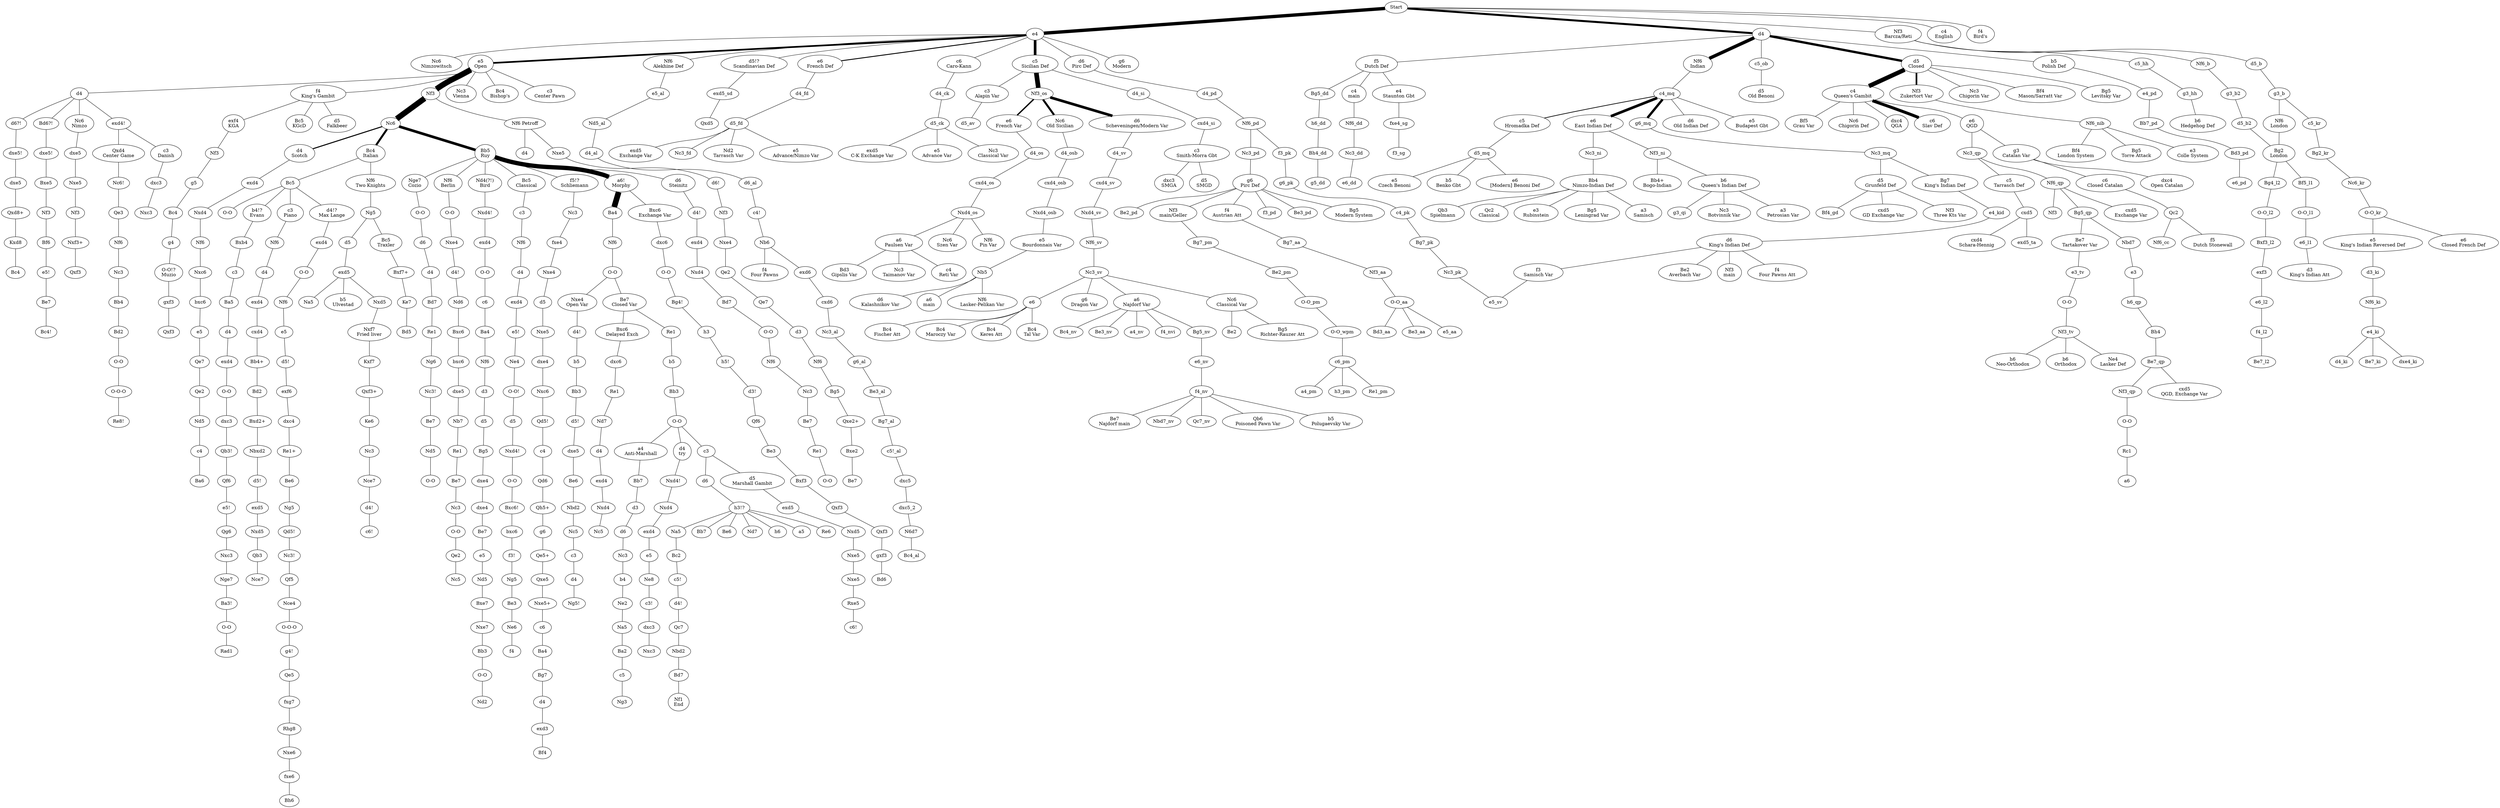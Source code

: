 graph {

Start -- e4 [weight=4 penwidth=10]

e5[label="e5\nOpen"]
e4 -- e5 [penwidth=5]
e5 -- Nf3 [penwidth=17]
e5 -- "Nc3\nVienna"
e5 -- "Bc4\nBishop's"
e5 -- "c3\nCenter Pawn"

d4_pn[label=d4]
e5 -- d4_pn
d4_pn -- "d6?!" -- "dxe5!" -- dxe5 -- "Qxd8+" -- Kxd8 -- Bc4

de5 [label="dxe5!"]
Nf3_36 [label="Nf3"]
d4_pn -- "Bd6?!" -- de5 -- Bxe5 -- Nf3_36 -- Bf6 -- "e5!" -- Be7 -- "Bc4!"

de5_n [label="dxe5"]
n3_n [label="Nf3"]
d4_pn -- "Nc6\nNimzo" -- de5_n -- Nxe5 -- n3_n -- "Nxf3+" -- Qxf3

d4_pn -- "exd4!" -- "c3\nDanish" -- dxc3 -- Nxc3

Nf6_ctr[label=Nf6]
oo_ctr[label="O-O"]
"exd4!" -- "Qxd4\nCenter Game" -- "Nc6!" -- Qe3 -- Nf6_ctr -- Nc3 -- Bb4 -- Bd2 -- oo_ctr -- "O-O-O" -- "Re8!"

nkga [label="Nf3"]
bkga [label="Bc4"]
qkga [label="Qxf3"]
e5 -- "f4\nKing's Gambit" -- "exf4\nKGA" -- nkga -- g5 -- bkga -- g4 -- "O-O!?\nMuzio" -- gxf3 -- qkga

"f4\nKing's Gambit" -- "Bc5\nKGcD"
"f4\nKing's Gambit" -- "d5\nFalkbeer"

Nf3 -- Nc6 [penwidth=17] // main line p. 40

//////// P ////////

d4p[label="d4"]
nep[label="Nxe5"]
n3p[label="Nf3"]
n6p[label="Nf6"]
be7p[label="Be7"]
Nf3 -- "Nf6 Petroff" -- d4p
"Nf6 Petroff" -- nep -- "d6!" -- n3p -- Nxe4 -- Qe2 -- Qe7 -- d3 -- n6p -- Bg5 -- "Qxe2+" -- Bxe2 -- be7p

Nc6 -- "Bb5\nRuy" [penwidth=8]

//////// S ////////

nf6s[label="Nf6"]
e5s[label="e5"]
Qe7s[label="Qe7"]
Qe2s[label="Qe2"]
Nc6 -- "d4\nScotch" [penwidth=3]
"d4\nScotch" -- exd4 -- Nxd4 -- nf6s -- Nxc6 -- bxc6 -- e5s -- Qe7s -- Qe2s -- Nd5 -- c4 -- Ba6

Nc6 -- "Bc4\nItalian" [penwidth=6]
"Bc4\nItalian" -- Bc5

"Bc4\nItalian" -- "Nf6\nTwo Knights" -- Ng5 -- d5 -- exd5
Ng5 -- "Bc5\nTraxler" -- "Bxf7+" -- Ke7 -- Bd5

Na5_tk[label=Na5]
exd5 -- Na5_tk
exd5 -- "b5\nUlvestad"
Nc3fl[label="Nc3"]
d4_fl[label="d4!"]
exd5 -- Nxd5 -- "Nxf7\nFried liver" -- Kxf7 -- "Qxf3+" -- Ke6 -- Nc3fl -- Nce7 -- d4_fl -- "c6!"

foo[label="O-O"]
Bc5 -- foo
Bc5 -- "b4!?\nEvans" // p 46
Bc5 -- "c3\nPiano"
Bc5 -- "d4!?\nMax Lange"

//////// E ////////

ooe[label="O-O"]
ooee[label="O-O"]
d4e[label="d4"]
exd4e[label="exd4"]
dxc3e[label="dxc3"]
e5e[label="e5!"]
Nxc3e[label="Nxc3"]
c3_ev[label=c3]
"b4!?\nEvans" -- Bxb4 -- c3_ev -- Ba5 -- d4e -- exd4e -- ooe -- dxc3e -- "Qb3!" -- Qf6 -- e5e -- Qg6 -- Nxc3e -- Nge7 -- "Ba3!" -- ooee -- Rad1

//////// P ////////

d4pi[label="d4"]
exd4p[label="exd4"]
Bd2p[label="Bd2"]
exd5p[label="exd5"]
Nxd5p[label="Nxd5"]
Nce7p[label="Nce7"]
Nf6p[label="Nf6"]
"c3\nPiano" -- Nf6p -- d4pi -- exd4p -- cxd4 -- "Bb4+" -- Bd2p -- "Bxd2+" -- Nbxd2 -- "d5!" -- exd5p -- Nxd5p -- Qb3 -- Nce7p

//////// M ////////

exd4m[label="exd4"]
oom[label="O-O"]
Nf6m[label="Nf6"]
e5m[label="e5"]
d5m[label="d5!"]
Ng5m[label="Ng5"]
ooom[label="O-O-O"]
"d4!?\nMax Lange" -- exd4m -- oom -- Nf6m -- e5m -- d5m -- exf6 -- dxc4 -- "Re1+" -- Be6 -- Ng5m -- "Qd5!" -- "Nc3!" -- Qf5 -- Nce4 -- ooom -- "g4!" -- Qe5 -- fxg7 -- Rhg8 -- Nxe6 -- fxe6 -- Bh6

"Bb5\nRuy" -- "d6\nSteinitz"
"Bb5\nRuy" -- "Nge7\nCozio"
"Bb5\nRuy" -- "Nf6\nBerlin"
"Bb5\nRuy" -- "Nd4(?!)\nBird"
"Bb5\nRuy" -- "Bc5\nClassical"
"Bb5\nRuy" -- "f5!?\nSchliemann"
"Bb5\nRuy" -- "a6!\nMorphy" [penwidth=13]

//////// S ////////

oos[label="O-O"]
ooss[label="O-O"]
d4s[label="d4!"]
Nf6s[label="Nf6"]
exd4s[label="exd4"]
Nxd4s[label="Nxd4"]
Nc3s[label="Nc3"]
Be7s[label="Be7"]
Re1_st[label=Re1]
Bd7_st[label=Bd7]
"d6\nSteinitz" -- d4s -- exd4s -- Nxd4s -- Bd7_st -- oos -- Nf6s -- Nc3s -- Be7s -- Re1_st -- ooss

//////// C ////////

ooc[label="O-O"]
Re1c[label="Re1"]
d4c[label="d4"]
Bd7c[label=Bd7]
oocc[label="O-O"]
nc3c[label="Nc3!"]
Be7c[label="Be7"]
Nd5c[label="Nd5"]
d6_co[label=d6]
"Nge7\nCozio" -- ooc -- d6_co -- d4c -- Bd7c -- Re1c -- Ng6 -- nc3c -- Be7c -- Nd5c -- oocc

//////// B ////////

oob[label="O-O"]
oobb[label="O-O"]
d4b[label="d4!"]
Nxe4b[label="Nxe4"]
bxc6b[label="bxc6"]
dxe5b[label="dxe5"]
Re1b[label="Re1"]
Be7b[label="Be7"]
Nc3b[label="Nc3"]
Qe2b[label="Qe2"]
"Nf6\nBerlin" -- oob -- Nxe4b -- d4b -- Nd6 -- Bxc6 -- bxc6b -- dxe5b -- Nb7 -- Re1b -- Be7b -- Nc3b -- oobb -- Qe2b -- Nc5

//////// BI ////////

dxe4_r[label=dxe4]
oobi[label="O-O"]
oobbi[label="O-O"]
exd4_bi[label="exd4"]
Nf6_bi[label="Nf6"]
Bg5_bi[label="Bg5"]
Be7_bi[label="Be7"]
e5_bi[label="e5"]
Nd5_bi[label="Nd5"]
d3_bi[label=d3]
d5_bi[label=d5]
Ba4_bi[label=Ba4]
Bb3_bi[label=Bb3]
"Nd4(?!)\nBird" -- "Nxd4!" -- exd4_bi -- oobi -- c6 -- Ba4_bi -- Nf6_bi -- d3_bi -- d5_bi -- Bg5_bi -- dxe4 -- dxe4_r -- Be7_bi -- e5_bi -- Nd5_bi -- Bxe7 -- Nxe7 -- Bb3_bi -- oobbi -- Nd2

c3_cl[label="c3"]
Nf6_cl[label="Nf6"]
d4_cl[label="d4"]
exd4_cl[label="exd4"]
e5_cl[label="e5!"]
d5_cl[label="d5"]
nxd_cl[label="Nxd4!"]
oo_cl[label="O-O"]
bxc6_cl[label="bxc6"]
Ng5_cl[label="Ng5"]
"Bc5\nClassical" -- c3_cl -- Nf6_cl -- d4_cl -- exd4_cl -- e5_cl -- Ne4 -- "O-O!" -- d5_cl -- nxd_cl -- oo_cl -- "Bxc6!" -- bxc6_cl -- "f3!" -- Ng5_cl -- Be3 -- Ne6 -- f4

Nc3_sc[label="Nc3"]
Nxe4_sc[label="Nxe4"]
d5_sc[label="d5"]
Nxe5_sc[label="Nxe5"]
dxe4_sc[label="dxe4"]
Nxc6_sc[label="Nxc6"]
qd5_sc[label="Qd5!"]
c4_sc[label="c4"]
c6_sc[label="c6"]
d4_sc[label="d4"]
Ba4_sc[label=Ba4]
"f5!?\nSchliemann" -- Nc3_sc -- fxe4 -- Nxe4_sc -- d5_sc -- Nxe5_sc -- dxe4_sc -- Nxc6_sc -- qd5_sc -- c4_sc -- Qd6 -- "Qh5+" -- g6 -- "Qe5+" -- Qxe5 -- "Nxe5+" -- c6_sc -- Ba4_sc -- Bg7 -- d4_sc -- exd3 -- Bf4

Qf6_ev[label="Qf6"]
Be3_ev[label="Be3"]
gxf3_ev[label="gxf3"]
Qxf3_ev[label="Qxf3"]
ooev[label="O-O"]
Qxf3_b[label=Qxf3]
"a6!\nMorphy" -- "Bxc6\nExchange Var" -- dxc6 -- ooev -- "Bg4!" -- h3 -- "h5!" -- "d3!" -- Qf6_ev -- Be3_ev -- Bxf3 -- Qxf3_ev -- Qxf3_b -- gxf3_ev -- Bd6

d4_ov[label="d4!"]
Bb3_ov[label="Bb3"]
d5_ov[label="d5!"]
dxe5_ov[label=dxe5]
Be6_ov[label=Be6]
Nc5_ov[label=Nc5]
c3_ov[label=c3]
d4_ov2[label=d4]
b5_ov[label=b5]
Nbd2_ov[label=Nbd2]
"a6!\nMorphy" -- Ba4 [penwidth=17]
Ba4 -- Nf6 -- "O-O" -- "Nxe4\nOpen Var" -- d4_ov -- b5_ov -- Bb3_ov -- d5_ov -- dxe5_ov -- Be6_ov -- Nbd2_ov -- Nc5_ov -- c3_ov -- d4_ov2 -- "Ng5!"

dxc6_de[label=dxc6]
Re1_de[label=Re1]
d4_de[label=d4]
exd4_de[label=exd4]
Nxd4_de[label=Nxd4]
Nc5_de[label=Nc5]
"O-O" -- "Be7\nClosed Var" -- "Bxc6\nDelayed Exch" -- dxc6_de -- Re1_de -- Nd7 -- d4_de -- exd4_de -- Nxd4_de -- Nc5_de

oo_black[label="O-O"]
"Be7\nClosed Var" -- Re1 -- b5 -- Bb3 -- oo_black

d3_am[label=d3]
d6_am[label=d6]
Nc3_am[label=Nc3]
Na5_am[label=Na5]
oo_black -- "a4\nAnti-Marshall" -- Bb7 -- d3_am -- d6_am -- Nc3_am -- b4 -- Ne2 -- Na5_am -- Ba2 -- c5 -- Ng3

nd_tr[label="Nxd4!"]
nd2_tr[label="Nxd4"]
exd4_tr[label=exd4]
e5_tr[label=e5]
dxc3_tr[label=dxc3]
Nxc3_tr[label=Nxc3]
oo_black -- "d4\ntry" -- nd_tr -- nd2_tr -- exd4_tr -- e5_tr -- Ne8 -- "c3!" -- dxc3_tr -- Nxc3_tr

Nxe52_ma[label=Nxe5]
c6_ma[label="c6!"]
exd5_ma[label=exd5]
Nxd5_ma[label=Nxd5]
Nxe5_ma[label=Nxe5]
oo_black -- c3 -- "d5\nMarshall Gambit" -- exd5_ma -- Nxd5_ma -- Nxe5_ma -- Nxe52_ma -- Rxe5 -- c6_ma

c3 -- d6 -- "h3!?"

Bb7_70[label=Bb7]
Be6_70[label=Be6]
Nd7_70[label=Nd7]
"h3!?" -- h6
"h3!?" -- Bb7_70
"h3!?" -- Be6_70
"h3!?" -- a5
"h3!?" -- Re6
"h3!?" -- Nd7_70

"h3!?" -- Na5 -- Bc2 -- "c5!" -- "d4!" -- Qc7 -- Nbd2 -- Bd7 -- "Nf1\nEnd"

////////////////////////// CLASSICAL QUEEN PAWN ///////////////

d5_qp[label="d5\nClosed"]
Start -- d4 [penwidth=6]
d4 -- d5_qp [penwidth=7 weight=2]
d5_qp -- "Nc3\nChigorin Var"
d5_qp -- "Bf4\nMason/Sarratt Var"
d5_qp -- "Bg5\nLevitsky Var"
d5_qp -- "c4\nQueen's Gambit" [penwidth=13]

"c4\nQueen's Gambit" -- "dxc4\nQGA"
"c4\nQueen's Gambit" -- "c6\nSlav Def" [penwidth=9]
"c4\nQueen's Gambit" -- "e6\nQGD"
"c4\nQueen's Gambit" -- "Bf5\nGrau Var"
"c4\nQueen's Gambit" -- "Nc6\nChigorin Def"

"e6\nQGD" -- Nc3_qp

"e6\nQGD" -- "g3\nCatalan Var" -- "dxc4\nOpen Catalan"
"g3\nCatalan Var" -- "c6\nClosed Catalan" -- Qc2 -- Nf6_cc
Qc2 -- "f5\nDutch Stonewall"

Nc3_qp -- Nf6_qp

Nc3_qp -- "c5\nTarrasch Def" -- cxd5 -- "cxd4\nSchara-Hennig"
cxd5 -- exd5_ta

Nf6_qp -- "cxd5\nExchange Var"
Nf6_qp -- "Nf3\n"
Nf6_qp -- Bg5_qp

oo_tv[label="O-O"]
Bg5_qp -- "Be7\nTartakover Var" -- e3_tv -- oo_tv -- Nf3_tv
Nf3_tv -- "Ne4\nLasker Def"
Nf3_tv -- "h6\nNeo-Orthodox"
Nf3_tv -- "b6\nOrthodox"

Bg5_qp -- Nbd7 -- e3 -- h6_qp -- Bh4 -- Be7_qp -- Nf3_qp

Be7_qp -- "cxd5\nQGD, Exchange Var"

ooqp[label="O-O"]
Nf3_qp -- ooqp -- Rc1 -- a6

/////////////// MODERN KING PAWN ///////////////

e4 -- "Nf6\nAlekhine Def" -- e5_al -- Nd5_al -- d4_al -- d6_al -- "c4!" -- Nb6 -- exd6 -- cxd6 -- Nc3_al -- g6_al -- Be3_al -- Bg7_al -- "c5!_al" -- dxc5 -- dxc5_2 -- N6d7 -- Bc4_al

Nb6 -- "f4\nFour Pawns"

e4 -- "d5!?\nScandinavian Def" -- exd5_sd -- Qxd5

e4 -- "e6\nFrench Def" [penwidth=2.6]
"e6\nFrench Def" -- d4_fd -- d5_fd -- "exd5\nExchange Var"
d5_fd -- Nc3_fd
d5_fd -- "Nd2\nTarrasch Var"
d5_fd -- "e5\nAdvance/Nimzo Var"

e4 -- "c6\nCaro-Kann" -- d4_ck -- d5_ck
d5_ck -- "Nc3\nClassical Var"
d5_ck -- "exd5\nC-K Exchange Var"
d5_ck -- "e5\nAdvance Var"

e4 -- "c5\nSicilian Def" [penwidth=8]
"c5\nSicilian Def" -- d4_si -- cxd4_si -- "c3\nSmith-Morra Gbt"
"c3\nSmith-Morra Gbt" -- "d5\nSMGD"
"c3\nSmith-Morra Gbt" -- "dxc3\nSMGA"

"c5\nSicilian Def" -- "c3\nAlapin Var" -- d5_av

"c5\nSicilian Def" -- Nf3_os [penwidth=14]
Nf3_os -- "d6\nScheveningen/Modern Var" [penwidth=8]
"d6\nScheveningen/Modern Var" -- d4_sv -- cxd4_sv -- Nxd4_sv -- Nf6_sv -- Nc3_sv -- e6

e6 -- "Bc4\nFischer Att"
e6 -- "Bc4\nMaroczy Var"
e6 -- "Bc4\nKeres Att"
e6 -- "Bc4\nTal Var"
Nc3_sv -- "g6\nDragon Var"

Nc3_sv -- "a6\nNajdorf Var"
"a6\nNajdorf Var" -- Bc4_nv
"a6\nNajdorf Var" -- Be3_nv
"a6\nNajdorf Var" -- a4_nv
"a6\nNajdorf Var" -- f4_nvi
"a6\nNajdorf Var" -- Bg5_nv -- e6_nv -- f4_nv
f4_nv -- Nbd7_nv
f4_nv -- Qc7_nv
f4_nv -- "Qb6\nPoisoned Pawn Var"
f4_nv -- "b5\nPolugaevsky Var"
f4_nv -- "Be7\nNajdorf main"

Nc3_sv -- "Nc6\nClassical Var" -- Be2
"Nc6\nClassical Var" -- "Bg5\nRichter-Rauzer Att"

e6_os[label="e6\nFrench Var"]
Nf3_os -- e6_os [penwidth=4]
e6_os -- d4_os -- cxd4_os -- Nxd4_os
Nxd4_os -- "a6\nPaulsen Var"
Nxd4_os -- "Nc6\nSzen Var"
Nxd4_os -- "Nf6\nPin Var"
"a6\nPaulsen Var" -- "Nc3\nTaimanov Var"
"a6\nPaulsen Var" -- "c4\nReti Var"
"a6\nPaulsen Var" -- "Bd3\nGipslis Var"

Nc6_os[label="Nc6\nOld Sicilian"]
Nf3_os -- Nc6_os [penwidth=6]
Nc6_os -- d4_osb -- cxd4_osb -- Nxd4_osb -- "e5\nBourdonnais Var" -- Nb5
Nb5 -- "a6\nmain"
Nb5 -- "Nf6\nLasker-Pelikan Var"
Nb5 -- "d6\nKalashnikov Var"

/////////////// MODERN QUEEN PAWN ///////////////

d4 -- "b5\nPolish Def" -- e4_pd -- Bb7_pd -- Bd3_pd -- e6_pd

d4 -- "f5\nDutch Def"
"f5\nDutch Def" -- "e4\nStaunton Gbt" -- fxe4_sg -- f3_sg
"f5\nDutch Def" -- Bg5_dd -- h6_dd -- Bh4_dd -- g5_dd
"f5\nDutch Def" -- "c4\nmain" -- Nf6_dd -- Nc3_dd -- e6_dd

Nf6_mq[label="Nf6\nIndian"]
d4 -- Nf6_mq [penwidth=10]
Nf6_mq -- c4_mq
c4_mq -- "e5\nBudapest Gbt"
c5_mq[label="c5\nHromadka Def"]
c4_mq -- c5_mq[penwidth=2]
c5_mq -- d5_mq -- "b5\nBenko Gbt"
d5_mq -- "e6\n[Modern] Benoni Def"
d5_mq -- "e5\nCzech Benoni"
Bb4_ni[label="Bb4\nNimzo-Indian Def"]
e6_ni[label="e6\nEast Indian Def"]
c4_mq -- e6_ni [penwidth=8]
e6_ni -- Nc3_ni -- Bb4_ni 

Bb4_ni -- "Bg5\nLeningrad Var"
Bb4_ni -- "a3\nSamisch"
Bb4_ni -- "Qb3\nSpielmann"
Bb4_ni -- "Qc2\nClassical"
Bb4_ni -- "e3\nRubinstein"

e6_ni -- Nf3_ni -- "Bb4+\nBogo-Indian"

Nf3_ni -- "b6\nQueen's Indian Def"
"b6\nQueen's Indian Def" -- "Nc3\nBotvinnik Var"
"b6\nQueen's Indian Def" -- "a3\nPetrosian Var"
"b6\nQueen's Indian Def" -- g3_qi

c4_mq -- g6_mq [penwidth=7]
g6_mq -- Nc3_mq -- "d5\nGrunfeld Def"
"d5\nGrunfeld Def" -- "cxd5\nGD Exchange Var"
"d5\nGrunfeld Def" -- "Nf3\nThree Kts Var"
"d5\nGrunfeld Def" -- Bf4_gd

/////////////// CHAPTER SEVEN ///////////////

Start -- "Nf3\nBarcza/Reti" -- d5_b -- g3_b -- "Nf6\nLondon" -- "Bg2\nLondon" -- Bf5_l1 -- "O-O_l1" -- e6_l1 -- "d3\nKing's Indian Att"

"Nf3\nBarcza/Reti" -- Nf6_b -- g3_b2 -- d5_b2 -- "Bg2\nLondon" -- Bg4_l2 -- "O-O_l2" -- Bxf3_l2 -- exf3 -- e6_l2 -- f4_l2 -- Be7_l2

g3_b -- c5_kr -- Bg2_kr -- Nc6_kr -- "O-O_kr" -- "e5\nKing's Indian Reversed Def" -- d3_ki -- Nf6_ki -- e4_ki

e4_ki -- dxe4_ki
e4_ki -- d4_ki
e4_ki -- Be7_ki

"O-O_kr" -- "e6\nClosed French Def"

"Nf3\nBarcza/Reti" -- c5_hh -- g3_hh -- "b6\nHedgehog Def"

/////////////// CHAPTER EIGHT ///////////////

Bg7_kid[label="Bg7\nKing's Indian Def"]
Nc3_mq -- Bg7_kid -- e4_kid -- "d6\nKing's Indian Def"

"d6\nKing's Indian Def" -- "f4\nFour Pawns Att"
"d6\nKing's Indian Def" -- "f3\nSamisch Var" -- e5_sv
"d6\nKing's Indian Def" -- "Be2\nAverbach Var"
"d6\nKing's Indian Def" -- "Nf3\nmain"

/////////////// CHAPTER NINE ///////////////

e4 -- "d6\nPirc Def" -- d4_pd -- Nf6_pd -- Nc3_pd -- "g6\nPirc Def"

Nf6_pd -- f3_pk -- g6_pk -- c4_pk -- Bg7_pk -- Nc3_pk -- e5_sv

"g6\nPirc Def" -- "f4\nAustrian Att" -- Bg7_aa -- Nf3_aa -- "O-O_aa"
"g6\nPirc Def" -- f3_pd
"g6\nPirc Def" -- Be3_pd
"g6\nPirc Def" -- "Bg5\nModern System"
"g6\nPirc Def" -- Be2_pd
"g6\nPirc Def" -- "Nf3\nmain/Geller"

"O-O_aa" -- e5_aa
"O-O_aa" -- Bd3_aa
"O-O_aa" -- Be3_aa

"Nf3\nmain/Geller" -- Bg7_pm -- Be2_pm -- "O-O_pm" -- "O-O_wpm" -- c6_pm
c6_pm -- a4_pm
c6_pm -- h3_pm
c6_pm -- Re1_pm

/////////////////////////// WIKIPEDIA

e4 -- "g6\nModern"
e4 -- "Nc6\nNimzowitsch"

Nf3_nib[label="Nf3\nZukertort Var"]
d5_qp -- Nf3_nib [penwidth=5]
Nf3_nib -- Nf6_nib
Nf6_nib -- "e3\nColle System"
Nf6_nib -- "Bf4\nLondon System"
Nf6_nib -- "Bg5\nTorre Attack"

d4 -- c5_ob -- "d5\nOld Benoni"

c4_mq -- "d6\nOld Indian Def"

///////////// CHESSTREE

Start -- "c4\nEnglish"
Start -- "f4\nBird's"

}
